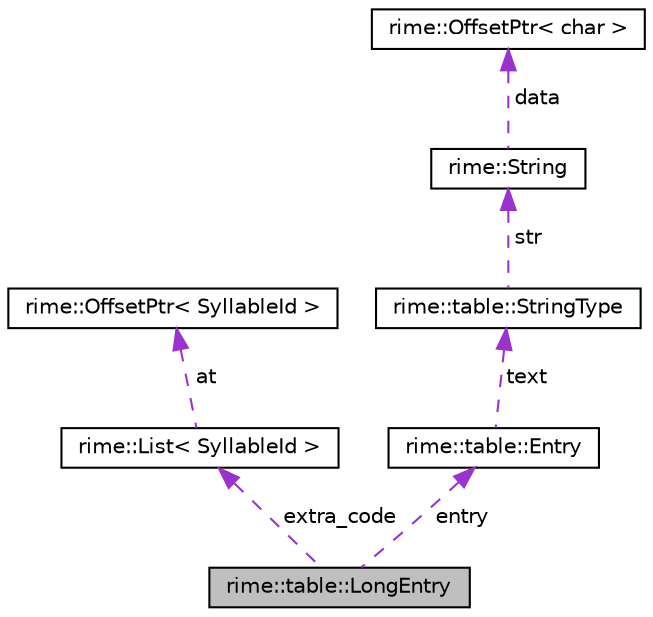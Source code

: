 digraph "rime::table::LongEntry"
{
  edge [fontname="Helvetica",fontsize="10",labelfontname="Helvetica",labelfontsize="10"];
  node [fontname="Helvetica",fontsize="10",shape=record];
  Node1 [label="rime::table::LongEntry",height=0.2,width=0.4,color="black", fillcolor="grey75", style="filled" fontcolor="black"];
  Node2 -> Node1 [dir="back",color="darkorchid3",fontsize="10",style="dashed",label=" extra_code" ,fontname="Helvetica"];
  Node2 [label="rime::List\< SyllableId \>",height=0.2,width=0.4,color="black", fillcolor="white", style="filled",URL="$a00089.html"];
  Node3 -> Node2 [dir="back",color="darkorchid3",fontsize="10",style="dashed",label=" at" ,fontname="Helvetica"];
  Node3 [label="rime::OffsetPtr\< SyllableId \>",height=0.2,width=0.4,color="black", fillcolor="white", style="filled",URL="$a00102.html"];
  Node4 -> Node1 [dir="back",color="darkorchid3",fontsize="10",style="dashed",label=" entry" ,fontname="Helvetica"];
  Node4 [label="rime::table::Entry",height=0.2,width=0.4,color="black", fillcolor="white", style="filled",URL="$a00067.html"];
  Node5 -> Node4 [dir="back",color="darkorchid3",fontsize="10",style="dashed",label=" text" ,fontname="Helvetica"];
  Node5 [label="rime::table::StringType",height=0.2,width=0.4,color="black", fillcolor="white", style="filled",URL="$a00192.html"];
  Node6 -> Node5 [dir="back",color="darkorchid3",fontsize="10",style="dashed",label=" str" ,fontname="Helvetica"];
  Node6 [label="rime::String",height=0.2,width=0.4,color="black", fillcolor="white", style="filled",URL="$a00189.html"];
  Node7 -> Node6 [dir="back",color="darkorchid3",fontsize="10",style="dashed",label=" data" ,fontname="Helvetica"];
  Node7 [label="rime::OffsetPtr\< char \>",height=0.2,width=0.4,color="black", fillcolor="white", style="filled",URL="$a00102.html"];
}
